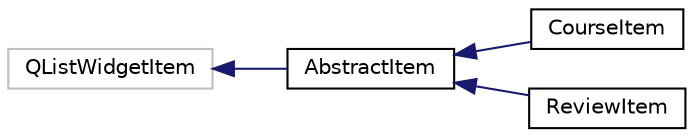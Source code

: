 digraph "Graphical Class Hierarchy"
{
 // LATEX_PDF_SIZE
  edge [fontname="Helvetica",fontsize="10",labelfontname="Helvetica",labelfontsize="10"];
  node [fontname="Helvetica",fontsize="10",shape=record];
  rankdir="LR";
  Node14 [label="QListWidgetItem",height=0.2,width=0.4,color="grey75", fillcolor="white", style="filled",tooltip=" "];
  Node14 -> Node0 [dir="back",color="midnightblue",fontsize="10",style="solid",fontname="Helvetica"];
  Node0 [label="AbstractItem",height=0.2,width=0.4,color="black", fillcolor="white", style="filled",URL="$classAbstractItem.html",tooltip=" "];
  Node0 -> Node1 [dir="back",color="midnightblue",fontsize="10",style="solid",fontname="Helvetica"];
  Node1 [label="CourseItem",height=0.2,width=0.4,color="black", fillcolor="white", style="filled",URL="$classCourseItem.html",tooltip=" "];
  Node0 -> Node2 [dir="back",color="midnightblue",fontsize="10",style="solid",fontname="Helvetica"];
  Node2 [label="ReviewItem",height=0.2,width=0.4,color="black", fillcolor="white", style="filled",URL="$classReviewItem.html",tooltip=" "];
}
